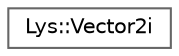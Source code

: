 digraph "Graphical Class Hierarchy"
{
 // LATEX_PDF_SIZE
  bgcolor="transparent";
  edge [fontname=Helvetica,fontsize=10,labelfontname=Helvetica,labelfontsize=10];
  node [fontname=Helvetica,fontsize=10,shape=box,height=0.2,width=0.4];
  rankdir="LR";
  Node0 [id="Node000000",label="Lys::Vector2i",height=0.2,width=0.4,color="grey40", fillcolor="white", style="filled",URL="$structLys_1_1Vector2i.html",tooltip=" "];
}
